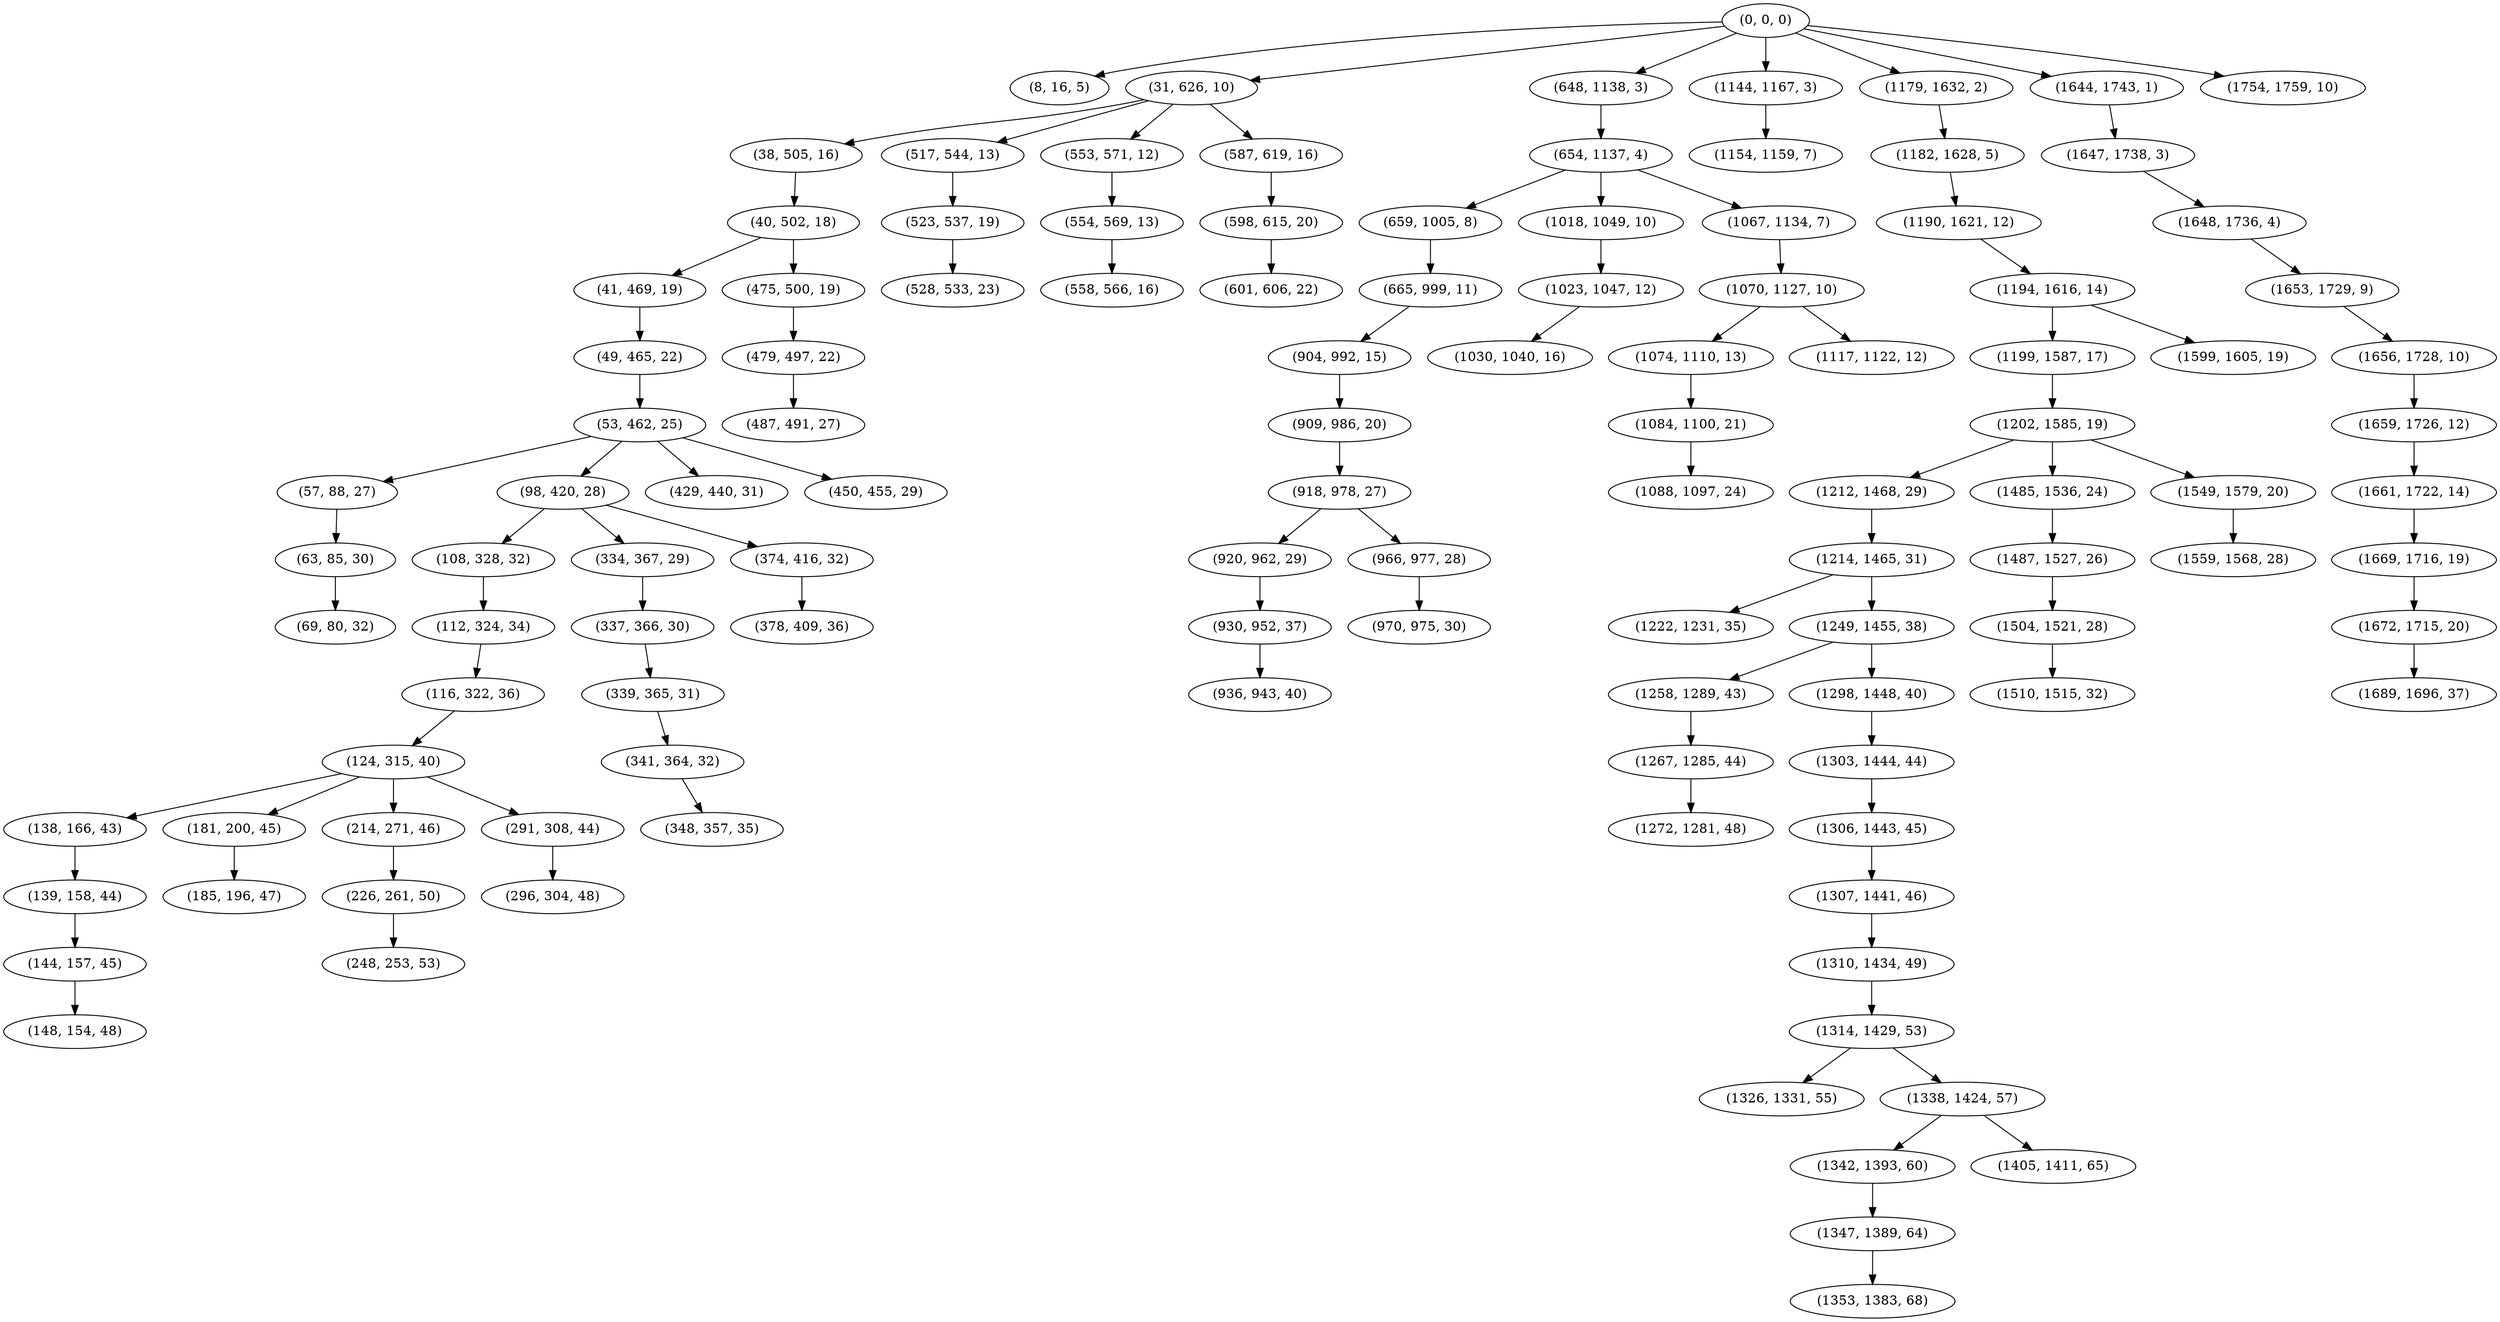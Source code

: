 digraph tree {
    "(0, 0, 0)";
    "(8, 16, 5)";
    "(31, 626, 10)";
    "(38, 505, 16)";
    "(40, 502, 18)";
    "(41, 469, 19)";
    "(49, 465, 22)";
    "(53, 462, 25)";
    "(57, 88, 27)";
    "(63, 85, 30)";
    "(69, 80, 32)";
    "(98, 420, 28)";
    "(108, 328, 32)";
    "(112, 324, 34)";
    "(116, 322, 36)";
    "(124, 315, 40)";
    "(138, 166, 43)";
    "(139, 158, 44)";
    "(144, 157, 45)";
    "(148, 154, 48)";
    "(181, 200, 45)";
    "(185, 196, 47)";
    "(214, 271, 46)";
    "(226, 261, 50)";
    "(248, 253, 53)";
    "(291, 308, 44)";
    "(296, 304, 48)";
    "(334, 367, 29)";
    "(337, 366, 30)";
    "(339, 365, 31)";
    "(341, 364, 32)";
    "(348, 357, 35)";
    "(374, 416, 32)";
    "(378, 409, 36)";
    "(429, 440, 31)";
    "(450, 455, 29)";
    "(475, 500, 19)";
    "(479, 497, 22)";
    "(487, 491, 27)";
    "(517, 544, 13)";
    "(523, 537, 19)";
    "(528, 533, 23)";
    "(553, 571, 12)";
    "(554, 569, 13)";
    "(558, 566, 16)";
    "(587, 619, 16)";
    "(598, 615, 20)";
    "(601, 606, 22)";
    "(648, 1138, 3)";
    "(654, 1137, 4)";
    "(659, 1005, 8)";
    "(665, 999, 11)";
    "(904, 992, 15)";
    "(909, 986, 20)";
    "(918, 978, 27)";
    "(920, 962, 29)";
    "(930, 952, 37)";
    "(936, 943, 40)";
    "(966, 977, 28)";
    "(970, 975, 30)";
    "(1018, 1049, 10)";
    "(1023, 1047, 12)";
    "(1030, 1040, 16)";
    "(1067, 1134, 7)";
    "(1070, 1127, 10)";
    "(1074, 1110, 13)";
    "(1084, 1100, 21)";
    "(1088, 1097, 24)";
    "(1117, 1122, 12)";
    "(1144, 1167, 3)";
    "(1154, 1159, 7)";
    "(1179, 1632, 2)";
    "(1182, 1628, 5)";
    "(1190, 1621, 12)";
    "(1194, 1616, 14)";
    "(1199, 1587, 17)";
    "(1202, 1585, 19)";
    "(1212, 1468, 29)";
    "(1214, 1465, 31)";
    "(1222, 1231, 35)";
    "(1249, 1455, 38)";
    "(1258, 1289, 43)";
    "(1267, 1285, 44)";
    "(1272, 1281, 48)";
    "(1298, 1448, 40)";
    "(1303, 1444, 44)";
    "(1306, 1443, 45)";
    "(1307, 1441, 46)";
    "(1310, 1434, 49)";
    "(1314, 1429, 53)";
    "(1326, 1331, 55)";
    "(1338, 1424, 57)";
    "(1342, 1393, 60)";
    "(1347, 1389, 64)";
    "(1353, 1383, 68)";
    "(1405, 1411, 65)";
    "(1485, 1536, 24)";
    "(1487, 1527, 26)";
    "(1504, 1521, 28)";
    "(1510, 1515, 32)";
    "(1549, 1579, 20)";
    "(1559, 1568, 28)";
    "(1599, 1605, 19)";
    "(1644, 1743, 1)";
    "(1647, 1738, 3)";
    "(1648, 1736, 4)";
    "(1653, 1729, 9)";
    "(1656, 1728, 10)";
    "(1659, 1726, 12)";
    "(1661, 1722, 14)";
    "(1669, 1716, 19)";
    "(1672, 1715, 20)";
    "(1689, 1696, 37)";
    "(1754, 1759, 10)";
    "(0, 0, 0)" -> "(8, 16, 5)";
    "(0, 0, 0)" -> "(31, 626, 10)";
    "(0, 0, 0)" -> "(648, 1138, 3)";
    "(0, 0, 0)" -> "(1144, 1167, 3)";
    "(0, 0, 0)" -> "(1179, 1632, 2)";
    "(0, 0, 0)" -> "(1644, 1743, 1)";
    "(0, 0, 0)" -> "(1754, 1759, 10)";
    "(31, 626, 10)" -> "(38, 505, 16)";
    "(31, 626, 10)" -> "(517, 544, 13)";
    "(31, 626, 10)" -> "(553, 571, 12)";
    "(31, 626, 10)" -> "(587, 619, 16)";
    "(38, 505, 16)" -> "(40, 502, 18)";
    "(40, 502, 18)" -> "(41, 469, 19)";
    "(40, 502, 18)" -> "(475, 500, 19)";
    "(41, 469, 19)" -> "(49, 465, 22)";
    "(49, 465, 22)" -> "(53, 462, 25)";
    "(53, 462, 25)" -> "(57, 88, 27)";
    "(53, 462, 25)" -> "(98, 420, 28)";
    "(53, 462, 25)" -> "(429, 440, 31)";
    "(53, 462, 25)" -> "(450, 455, 29)";
    "(57, 88, 27)" -> "(63, 85, 30)";
    "(63, 85, 30)" -> "(69, 80, 32)";
    "(98, 420, 28)" -> "(108, 328, 32)";
    "(98, 420, 28)" -> "(334, 367, 29)";
    "(98, 420, 28)" -> "(374, 416, 32)";
    "(108, 328, 32)" -> "(112, 324, 34)";
    "(112, 324, 34)" -> "(116, 322, 36)";
    "(116, 322, 36)" -> "(124, 315, 40)";
    "(124, 315, 40)" -> "(138, 166, 43)";
    "(124, 315, 40)" -> "(181, 200, 45)";
    "(124, 315, 40)" -> "(214, 271, 46)";
    "(124, 315, 40)" -> "(291, 308, 44)";
    "(138, 166, 43)" -> "(139, 158, 44)";
    "(139, 158, 44)" -> "(144, 157, 45)";
    "(144, 157, 45)" -> "(148, 154, 48)";
    "(181, 200, 45)" -> "(185, 196, 47)";
    "(214, 271, 46)" -> "(226, 261, 50)";
    "(226, 261, 50)" -> "(248, 253, 53)";
    "(291, 308, 44)" -> "(296, 304, 48)";
    "(334, 367, 29)" -> "(337, 366, 30)";
    "(337, 366, 30)" -> "(339, 365, 31)";
    "(339, 365, 31)" -> "(341, 364, 32)";
    "(341, 364, 32)" -> "(348, 357, 35)";
    "(374, 416, 32)" -> "(378, 409, 36)";
    "(475, 500, 19)" -> "(479, 497, 22)";
    "(479, 497, 22)" -> "(487, 491, 27)";
    "(517, 544, 13)" -> "(523, 537, 19)";
    "(523, 537, 19)" -> "(528, 533, 23)";
    "(553, 571, 12)" -> "(554, 569, 13)";
    "(554, 569, 13)" -> "(558, 566, 16)";
    "(587, 619, 16)" -> "(598, 615, 20)";
    "(598, 615, 20)" -> "(601, 606, 22)";
    "(648, 1138, 3)" -> "(654, 1137, 4)";
    "(654, 1137, 4)" -> "(659, 1005, 8)";
    "(654, 1137, 4)" -> "(1018, 1049, 10)";
    "(654, 1137, 4)" -> "(1067, 1134, 7)";
    "(659, 1005, 8)" -> "(665, 999, 11)";
    "(665, 999, 11)" -> "(904, 992, 15)";
    "(904, 992, 15)" -> "(909, 986, 20)";
    "(909, 986, 20)" -> "(918, 978, 27)";
    "(918, 978, 27)" -> "(920, 962, 29)";
    "(918, 978, 27)" -> "(966, 977, 28)";
    "(920, 962, 29)" -> "(930, 952, 37)";
    "(930, 952, 37)" -> "(936, 943, 40)";
    "(966, 977, 28)" -> "(970, 975, 30)";
    "(1018, 1049, 10)" -> "(1023, 1047, 12)";
    "(1023, 1047, 12)" -> "(1030, 1040, 16)";
    "(1067, 1134, 7)" -> "(1070, 1127, 10)";
    "(1070, 1127, 10)" -> "(1074, 1110, 13)";
    "(1070, 1127, 10)" -> "(1117, 1122, 12)";
    "(1074, 1110, 13)" -> "(1084, 1100, 21)";
    "(1084, 1100, 21)" -> "(1088, 1097, 24)";
    "(1144, 1167, 3)" -> "(1154, 1159, 7)";
    "(1179, 1632, 2)" -> "(1182, 1628, 5)";
    "(1182, 1628, 5)" -> "(1190, 1621, 12)";
    "(1190, 1621, 12)" -> "(1194, 1616, 14)";
    "(1194, 1616, 14)" -> "(1199, 1587, 17)";
    "(1194, 1616, 14)" -> "(1599, 1605, 19)";
    "(1199, 1587, 17)" -> "(1202, 1585, 19)";
    "(1202, 1585, 19)" -> "(1212, 1468, 29)";
    "(1202, 1585, 19)" -> "(1485, 1536, 24)";
    "(1202, 1585, 19)" -> "(1549, 1579, 20)";
    "(1212, 1468, 29)" -> "(1214, 1465, 31)";
    "(1214, 1465, 31)" -> "(1222, 1231, 35)";
    "(1214, 1465, 31)" -> "(1249, 1455, 38)";
    "(1249, 1455, 38)" -> "(1258, 1289, 43)";
    "(1249, 1455, 38)" -> "(1298, 1448, 40)";
    "(1258, 1289, 43)" -> "(1267, 1285, 44)";
    "(1267, 1285, 44)" -> "(1272, 1281, 48)";
    "(1298, 1448, 40)" -> "(1303, 1444, 44)";
    "(1303, 1444, 44)" -> "(1306, 1443, 45)";
    "(1306, 1443, 45)" -> "(1307, 1441, 46)";
    "(1307, 1441, 46)" -> "(1310, 1434, 49)";
    "(1310, 1434, 49)" -> "(1314, 1429, 53)";
    "(1314, 1429, 53)" -> "(1326, 1331, 55)";
    "(1314, 1429, 53)" -> "(1338, 1424, 57)";
    "(1338, 1424, 57)" -> "(1342, 1393, 60)";
    "(1338, 1424, 57)" -> "(1405, 1411, 65)";
    "(1342, 1393, 60)" -> "(1347, 1389, 64)";
    "(1347, 1389, 64)" -> "(1353, 1383, 68)";
    "(1485, 1536, 24)" -> "(1487, 1527, 26)";
    "(1487, 1527, 26)" -> "(1504, 1521, 28)";
    "(1504, 1521, 28)" -> "(1510, 1515, 32)";
    "(1549, 1579, 20)" -> "(1559, 1568, 28)";
    "(1644, 1743, 1)" -> "(1647, 1738, 3)";
    "(1647, 1738, 3)" -> "(1648, 1736, 4)";
    "(1648, 1736, 4)" -> "(1653, 1729, 9)";
    "(1653, 1729, 9)" -> "(1656, 1728, 10)";
    "(1656, 1728, 10)" -> "(1659, 1726, 12)";
    "(1659, 1726, 12)" -> "(1661, 1722, 14)";
    "(1661, 1722, 14)" -> "(1669, 1716, 19)";
    "(1669, 1716, 19)" -> "(1672, 1715, 20)";
    "(1672, 1715, 20)" -> "(1689, 1696, 37)";
}
